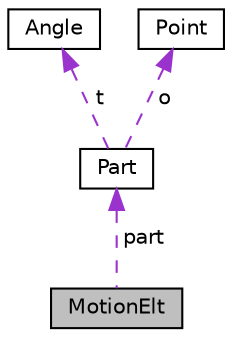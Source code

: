 digraph "MotionElt"
{
 // LATEX_PDF_SIZE
  edge [fontname="Helvetica",fontsize="10",labelfontname="Helvetica",labelfontsize="10"];
  node [fontname="Helvetica",fontsize="10",shape=record];
  Node1 [label="MotionElt",height=0.2,width=0.4,color="black", fillcolor="grey75", style="filled", fontcolor="black",tooltip=" "];
  Node2 -> Node1 [dir="back",color="darkorchid3",fontsize="10",style="dashed",label=" part" ,fontname="Helvetica"];
  Node2 [label="Part",height=0.2,width=0.4,color="black", fillcolor="white", style="filled",URL="$db/d16/class_part.html",tooltip=" "];
  Node3 -> Node2 [dir="back",color="darkorchid3",fontsize="10",style="dashed",label=" t" ,fontname="Helvetica"];
  Node3 [label="Angle",height=0.2,width=0.4,color="black", fillcolor="white", style="filled",URL="$d2/d39/class_angle.html",tooltip=" "];
  Node4 -> Node2 [dir="back",color="darkorchid3",fontsize="10",style="dashed",label=" o" ,fontname="Helvetica"];
  Node4 [label="Point",height=0.2,width=0.4,color="black", fillcolor="white", style="filled",URL="$d0/d69/class_point.html",tooltip=" "];
}
